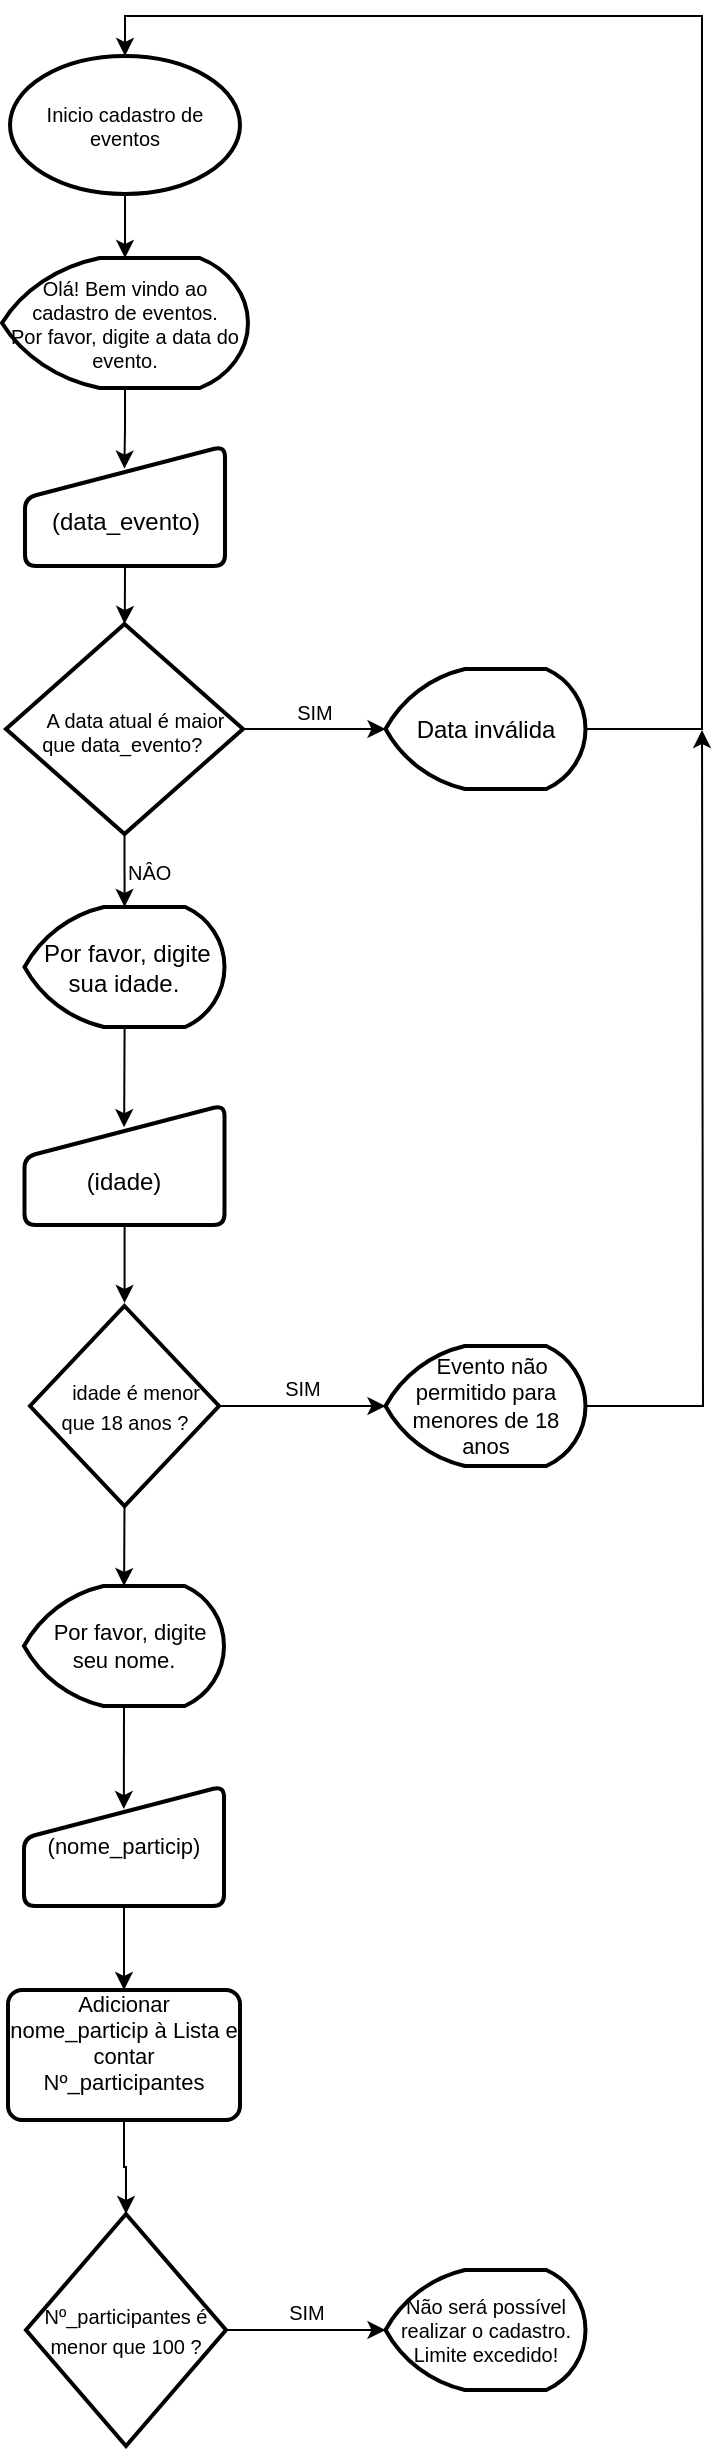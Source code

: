 <mxfile version="17.1.1" type="github">
  <diagram id="gChGrbSCKXLXu62mFakp" name="Page-1">
    <mxGraphModel dx="1021" dy="567" grid="0" gridSize="10" guides="1" tooltips="1" connect="1" arrows="1" fold="1" page="0" pageScale="1" pageWidth="827" pageHeight="1169" math="0" shadow="0">
      <root>
        <mxCell id="0" />
        <mxCell id="1" parent="0" />
        <mxCell id="eOybXmLH0Cuv-CmlZ1wJ-30" value="" style="edgeStyle=orthogonalEdgeStyle;rounded=0;jumpStyle=line;orthogonalLoop=1;jettySize=auto;html=1;labelBackgroundColor=none;labelBorderColor=none;fontSize=10;fontColor=#000000;" parent="1" source="eOybXmLH0Cuv-CmlZ1wJ-3" target="eOybXmLH0Cuv-CmlZ1wJ-7" edge="1">
          <mxGeometry relative="1" as="geometry" />
        </mxCell>
        <mxCell id="eOybXmLH0Cuv-CmlZ1wJ-3" value="&lt;br&gt;(data_evento)" style="html=1;strokeWidth=2;shape=manualInput;whiteSpace=wrap;rounded=1;size=26;arcSize=11;" parent="1" vertex="1">
          <mxGeometry x="95.5" y="334" width="100" height="60" as="geometry" />
        </mxCell>
        <mxCell id="eOybXmLH0Cuv-CmlZ1wJ-18" value="" style="edgeStyle=orthogonalEdgeStyle;rounded=0;orthogonalLoop=1;jettySize=auto;html=1;fontSize=10;" parent="1" source="eOybXmLH0Cuv-CmlZ1wJ-4" target="eOybXmLH0Cuv-CmlZ1wJ-6" edge="1">
          <mxGeometry relative="1" as="geometry" />
        </mxCell>
        <mxCell id="eOybXmLH0Cuv-CmlZ1wJ-4" value="&lt;span style=&quot;font-size: 10px;&quot;&gt;Inicio cadastro de eventos&lt;/span&gt;" style="strokeWidth=2;html=1;shape=mxgraph.flowchart.start_1;whiteSpace=wrap;fontSize=10;" parent="1" vertex="1">
          <mxGeometry x="88" y="139" width="115" height="69" as="geometry" />
        </mxCell>
        <mxCell id="eOybXmLH0Cuv-CmlZ1wJ-19" value="" style="edgeStyle=orthogonalEdgeStyle;rounded=0;orthogonalLoop=1;jettySize=auto;html=1;fontSize=10;entryX=0.497;entryY=0.189;entryDx=0;entryDy=0;entryPerimeter=0;" parent="1" source="eOybXmLH0Cuv-CmlZ1wJ-6" target="eOybXmLH0Cuv-CmlZ1wJ-3" edge="1">
          <mxGeometry relative="1" as="geometry">
            <mxPoint x="145" y="342" as="targetPoint" />
            <Array as="points">
              <mxPoint x="145" y="325" />
              <mxPoint x="145" y="325" />
            </Array>
          </mxGeometry>
        </mxCell>
        <mxCell id="eOybXmLH0Cuv-CmlZ1wJ-6" value="Olá! Bem vindo ao cadastro de eventos.&lt;br&gt;Por favor, digite a data do evento." style="strokeWidth=2;html=1;shape=mxgraph.flowchart.display;whiteSpace=wrap;fontSize=10;" parent="1" vertex="1">
          <mxGeometry x="84" y="240" width="123" height="65" as="geometry" />
        </mxCell>
        <mxCell id="eOybXmLH0Cuv-CmlZ1wJ-20" value="SIM" style="edgeStyle=orthogonalEdgeStyle;rounded=0;orthogonalLoop=1;jettySize=auto;fontSize=10;labelBorderColor=none;labelPosition=center;verticalLabelPosition=top;align=center;verticalAlign=bottom;html=1;" parent="1" source="eOybXmLH0Cuv-CmlZ1wJ-7" target="eOybXmLH0Cuv-CmlZ1wJ-10" edge="1">
          <mxGeometry relative="1" as="geometry" />
        </mxCell>
        <mxCell id="eOybXmLH0Cuv-CmlZ1wJ-23" value="NÂO" style="edgeStyle=orthogonalEdgeStyle;rounded=0;jumpStyle=line;orthogonalLoop=1;jettySize=auto;html=1;labelBorderColor=none;fontSize=10;fontColor=#000000;labelBackgroundColor=none;labelPosition=right;verticalLabelPosition=middle;align=left;verticalAlign=middle;" parent="1" source="eOybXmLH0Cuv-CmlZ1wJ-7" target="eOybXmLH0Cuv-CmlZ1wJ-22" edge="1">
          <mxGeometry relative="1" as="geometry" />
        </mxCell>
        <mxCell id="eOybXmLH0Cuv-CmlZ1wJ-7" value="&lt;p style=&quot;line-height: 1&quot;&gt;&lt;font style=&quot;font-size: 10px&quot;&gt;&amp;nbsp; &amp;nbsp; A data atual é maior que data_evento?&amp;nbsp;&lt;/font&gt;&lt;/p&gt;" style="strokeWidth=2;html=1;shape=mxgraph.flowchart.decision;whiteSpace=wrap;" parent="1" vertex="1">
          <mxGeometry x="86" y="423" width="118.5" height="105" as="geometry" />
        </mxCell>
        <mxCell id="bL8-K7mxWeau8P830rif-4" style="edgeStyle=orthogonalEdgeStyle;rounded=0;orthogonalLoop=1;jettySize=auto;html=1;entryX=0.5;entryY=0;entryDx=0;entryDy=0;entryPerimeter=0;fontSize=10;" edge="1" parent="1" source="eOybXmLH0Cuv-CmlZ1wJ-10" target="eOybXmLH0Cuv-CmlZ1wJ-4">
          <mxGeometry relative="1" as="geometry">
            <Array as="points">
              <mxPoint x="434" y="476" />
              <mxPoint x="434" y="119" />
              <mxPoint x="146" y="119" />
            </Array>
          </mxGeometry>
        </mxCell>
        <mxCell id="eOybXmLH0Cuv-CmlZ1wJ-10" value="&lt;font style=&quot;font-size: 12px&quot;&gt;Data inválida&lt;/font&gt;" style="strokeWidth=2;html=1;shape=mxgraph.flowchart.display;whiteSpace=wrap;fontSize=10;" parent="1" vertex="1">
          <mxGeometry x="275.75" y="445.5" width="100" height="60" as="geometry" />
        </mxCell>
        <mxCell id="eOybXmLH0Cuv-CmlZ1wJ-26" value="" style="edgeStyle=orthogonalEdgeStyle;rounded=0;jumpStyle=line;orthogonalLoop=1;jettySize=auto;html=1;labelBackgroundColor=none;labelBorderColor=none;fontSize=10;fontColor=#000000;entryX=0.498;entryY=0.185;entryDx=0;entryDy=0;entryPerimeter=0;" parent="1" source="eOybXmLH0Cuv-CmlZ1wJ-22" target="eOybXmLH0Cuv-CmlZ1wJ-24" edge="1">
          <mxGeometry relative="1" as="geometry" />
        </mxCell>
        <mxCell id="eOybXmLH0Cuv-CmlZ1wJ-22" value="&lt;font color=&quot;#000000&quot;&gt;&amp;nbsp;Por favor, digite sua idade.&lt;/font&gt;" style="strokeWidth=2;html=1;shape=mxgraph.flowchart.display;whiteSpace=wrap;labelBackgroundColor=none;labelBorderColor=none;fontSize=12;fillColor=none;fontColor=#FFFFFF;" parent="1" vertex="1">
          <mxGeometry x="95.25" y="564.5" width="100" height="60" as="geometry" />
        </mxCell>
        <mxCell id="eOybXmLH0Cuv-CmlZ1wJ-27" value="" style="edgeStyle=orthogonalEdgeStyle;rounded=0;jumpStyle=line;orthogonalLoop=1;jettySize=auto;html=1;labelBackgroundColor=none;labelBorderColor=none;fontSize=10;fontColor=#000000;" parent="1" source="eOybXmLH0Cuv-CmlZ1wJ-24" edge="1">
          <mxGeometry relative="1" as="geometry">
            <mxPoint x="145.27" y="762.5" as="targetPoint" />
          </mxGeometry>
        </mxCell>
        <mxCell id="eOybXmLH0Cuv-CmlZ1wJ-24" value="&lt;br&gt;(idade)" style="html=1;strokeWidth=2;shape=manualInput;whiteSpace=wrap;rounded=1;size=26;arcSize=11;" parent="1" vertex="1">
          <mxGeometry x="95.25" y="663.5" width="100" height="60" as="geometry" />
        </mxCell>
        <mxCell id="eOybXmLH0Cuv-CmlZ1wJ-32" value="SIM" style="edgeStyle=orthogonalEdgeStyle;rounded=0;jumpStyle=line;orthogonalLoop=1;jettySize=auto;html=1;labelBackgroundColor=none;labelBorderColor=none;fontSize=10;fontColor=#000000;labelPosition=center;verticalLabelPosition=top;align=center;verticalAlign=bottom;" parent="1" source="eOybXmLH0Cuv-CmlZ1wJ-28" target="eOybXmLH0Cuv-CmlZ1wJ-31" edge="1">
          <mxGeometry relative="1" as="geometry" />
        </mxCell>
        <mxCell id="eOybXmLH0Cuv-CmlZ1wJ-34" value="" style="edgeStyle=orthogonalEdgeStyle;rounded=0;jumpStyle=line;orthogonalLoop=1;jettySize=auto;html=1;labelBackgroundColor=none;labelBorderColor=none;fontSize=11;fontColor=#000000;" parent="1" source="eOybXmLH0Cuv-CmlZ1wJ-28" target="eOybXmLH0Cuv-CmlZ1wJ-33" edge="1">
          <mxGeometry relative="1" as="geometry" />
        </mxCell>
        <mxCell id="eOybXmLH0Cuv-CmlZ1wJ-28" value="&lt;font style=&quot;font-size: 10px&quot;&gt;&amp;nbsp; &amp;nbsp; idade é menor que 18 anos ?&lt;/font&gt;" style="strokeWidth=2;html=1;shape=mxgraph.flowchart.decision;whiteSpace=wrap;" parent="1" vertex="1">
          <mxGeometry x="98" y="764" width="94.5" height="100" as="geometry" />
        </mxCell>
        <mxCell id="bL8-K7mxWeau8P830rif-5" style="edgeStyle=orthogonalEdgeStyle;rounded=0;orthogonalLoop=1;jettySize=auto;html=1;fontSize=10;" edge="1" parent="1" source="eOybXmLH0Cuv-CmlZ1wJ-31">
          <mxGeometry relative="1" as="geometry">
            <mxPoint x="434" y="476" as="targetPoint" />
          </mxGeometry>
        </mxCell>
        <mxCell id="eOybXmLH0Cuv-CmlZ1wJ-31" value="&lt;font style=&quot;font-size: 11px&quot;&gt;&amp;nbsp; Evento não permitido para menores de 18 anos&lt;/font&gt;" style="strokeWidth=2;html=1;shape=mxgraph.flowchart.display;whiteSpace=wrap;fontSize=10;" parent="1" vertex="1">
          <mxGeometry x="275.75" y="784" width="100" height="60" as="geometry" />
        </mxCell>
        <mxCell id="eOybXmLH0Cuv-CmlZ1wJ-36" value="" style="edgeStyle=orthogonalEdgeStyle;rounded=0;jumpStyle=line;orthogonalLoop=1;jettySize=auto;html=1;labelBackgroundColor=none;labelBorderColor=none;fontSize=11;fontColor=#000000;entryX=0.499;entryY=0.192;entryDx=0;entryDy=0;entryPerimeter=0;" parent="1" source="eOybXmLH0Cuv-CmlZ1wJ-33" target="eOybXmLH0Cuv-CmlZ1wJ-35" edge="1">
          <mxGeometry relative="1" as="geometry" />
        </mxCell>
        <mxCell id="eOybXmLH0Cuv-CmlZ1wJ-33" value="&amp;nbsp; Por favor, digite seu nome." style="strokeWidth=2;html=1;shape=mxgraph.flowchart.display;whiteSpace=wrap;labelBackgroundColor=none;labelBorderColor=none;fontSize=11;fontColor=#000000;fillColor=none;" parent="1" vertex="1">
          <mxGeometry x="95" y="904" width="100" height="60" as="geometry" />
        </mxCell>
        <mxCell id="eOybXmLH0Cuv-CmlZ1wJ-38" value="" style="edgeStyle=orthogonalEdgeStyle;rounded=0;jumpStyle=line;orthogonalLoop=1;jettySize=auto;html=1;labelBackgroundColor=none;labelBorderColor=none;fontSize=11;fontColor=#000000;" parent="1" source="eOybXmLH0Cuv-CmlZ1wJ-35" target="eOybXmLH0Cuv-CmlZ1wJ-37" edge="1">
          <mxGeometry relative="1" as="geometry" />
        </mxCell>
        <mxCell id="eOybXmLH0Cuv-CmlZ1wJ-35" value="(nome_particip)" style="html=1;strokeWidth=2;shape=manualInput;whiteSpace=wrap;rounded=1;size=26;arcSize=11;labelBackgroundColor=none;labelBorderColor=none;fontSize=11;fontColor=#000000;fillColor=none;" parent="1" vertex="1">
          <mxGeometry x="95" y="1004" width="100" height="60" as="geometry" />
        </mxCell>
        <mxCell id="bL8-K7mxWeau8P830rif-3" value="" style="edgeStyle=orthogonalEdgeStyle;rounded=0;orthogonalLoop=1;jettySize=auto;html=1;" edge="1" parent="1" source="eOybXmLH0Cuv-CmlZ1wJ-37" target="bL8-K7mxWeau8P830rif-2">
          <mxGeometry relative="1" as="geometry" />
        </mxCell>
        <mxCell id="eOybXmLH0Cuv-CmlZ1wJ-37" value="Adicionar nome_particip à Lista e contar Nº_participantes&lt;br&gt;&amp;nbsp;" style="rounded=1;whiteSpace=wrap;html=1;absoluteArcSize=1;arcSize=14;strokeWidth=2;labelBackgroundColor=none;labelBorderColor=none;fontSize=11;fontColor=#000000;fillColor=none;" parent="1" vertex="1">
          <mxGeometry x="87" y="1106" width="116" height="65" as="geometry" />
        </mxCell>
        <mxCell id="bL8-K7mxWeau8P830rif-7" value="SIM" style="edgeStyle=orthogonalEdgeStyle;rounded=0;orthogonalLoop=1;jettySize=auto;html=1;fontSize=10;labelPosition=center;verticalLabelPosition=top;align=center;verticalAlign=bottom;" edge="1" parent="1" source="bL8-K7mxWeau8P830rif-2" target="bL8-K7mxWeau8P830rif-6">
          <mxGeometry relative="1" as="geometry" />
        </mxCell>
        <mxCell id="bL8-K7mxWeau8P830rif-2" value="&lt;font style=&quot;font-size: 10px&quot;&gt;Nº_participantes é menor que 100 ?&lt;/font&gt;" style="strokeWidth=2;html=1;shape=mxgraph.flowchart.decision;whiteSpace=wrap;" vertex="1" parent="1">
          <mxGeometry x="96" y="1218" width="100" height="116" as="geometry" />
        </mxCell>
        <mxCell id="bL8-K7mxWeau8P830rif-6" value="Não será possível realizar o cadastro. Limite excedido!" style="strokeWidth=2;html=1;shape=mxgraph.flowchart.display;whiteSpace=wrap;fontSize=10;" vertex="1" parent="1">
          <mxGeometry x="275.75" y="1246" width="100" height="60" as="geometry" />
        </mxCell>
      </root>
    </mxGraphModel>
  </diagram>
</mxfile>
